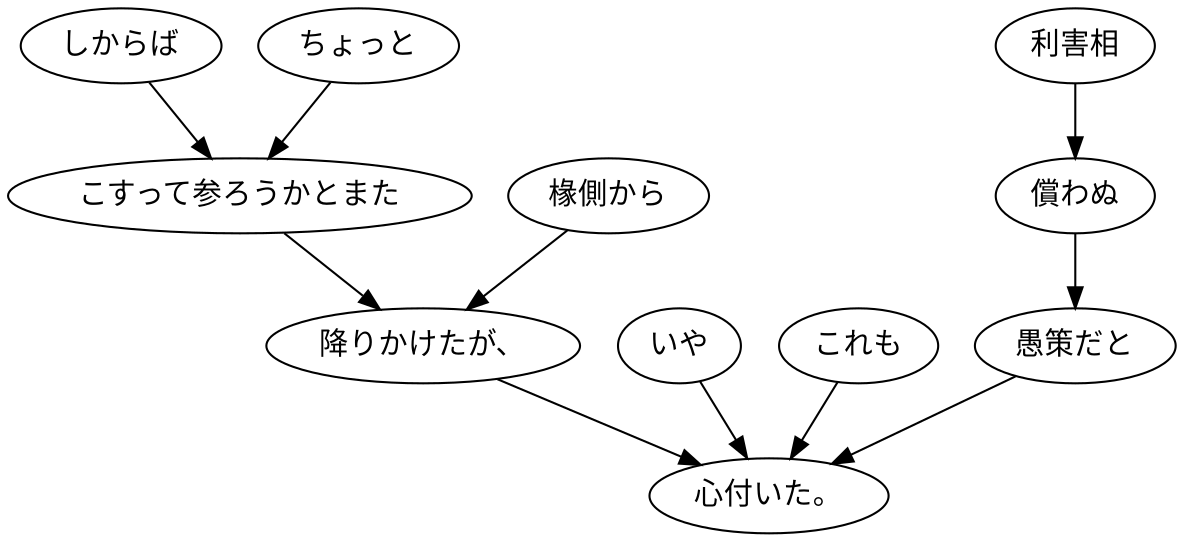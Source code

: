 digraph graph4194 {
	node0 [label="しからば"];
	node1 [label="ちょっと"];
	node2 [label="こすって参ろうかとまた"];
	node3 [label="椽側から"];
	node4 [label="降りかけたが、"];
	node5 [label="いや"];
	node6 [label="これも"];
	node7 [label="利害相"];
	node8 [label="償わぬ"];
	node9 [label="愚策だと"];
	node10 [label="心付いた。"];
	node0 -> node2;
	node1 -> node2;
	node2 -> node4;
	node3 -> node4;
	node4 -> node10;
	node5 -> node10;
	node6 -> node10;
	node7 -> node8;
	node8 -> node9;
	node9 -> node10;
}
